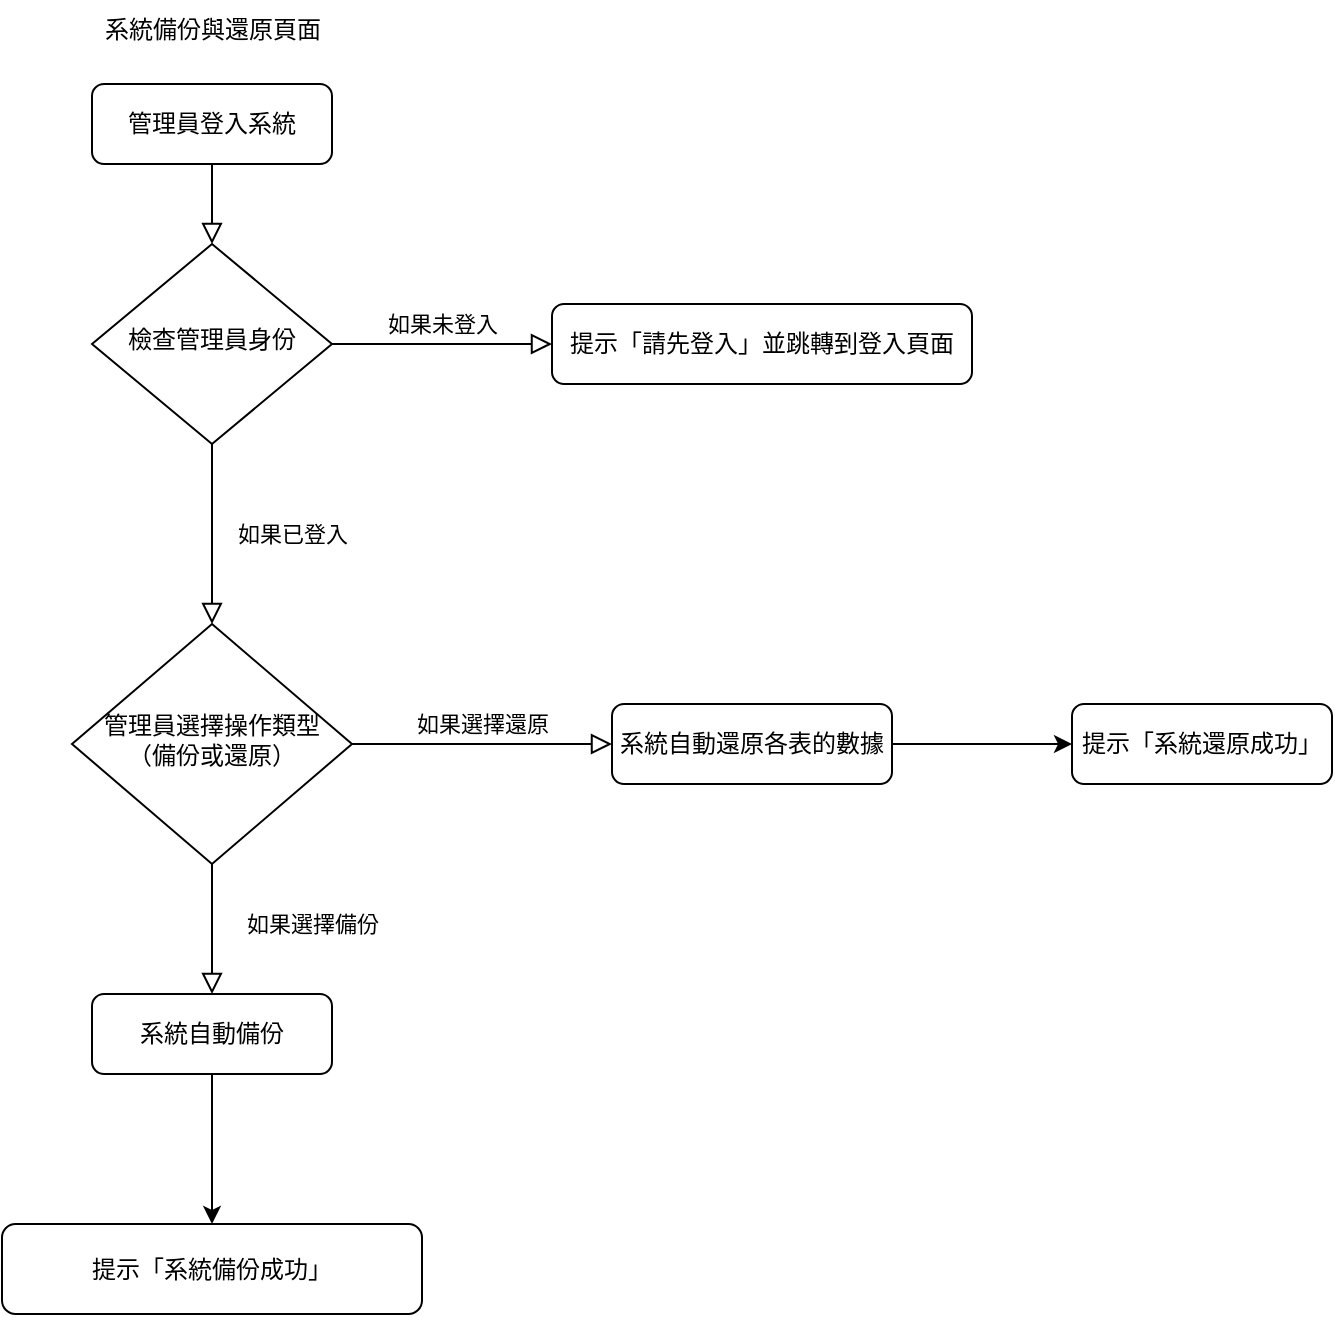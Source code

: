 <mxfile version="24.7.16">
  <diagram name="第 1 页" id="-uHnmDTOva2zz25R22em">
    <mxGraphModel dx="1434" dy="782" grid="1" gridSize="10" guides="1" tooltips="1" connect="1" arrows="1" fold="1" page="1" pageScale="1" pageWidth="827" pageHeight="1169" math="0" shadow="0">
      <root>
        <mxCell id="0" />
        <mxCell id="1" parent="0" />
        <mxCell id="cMP3lkTp0bEfaP1zzsJy-1" value="&lt;div&gt;如果選擇備份&lt;/div&gt;" style="rounded=0;html=1;jettySize=auto;orthogonalLoop=1;fontSize=11;endArrow=block;endFill=0;endSize=8;strokeWidth=1;shadow=0;labelBackgroundColor=none;edgeStyle=orthogonalEdgeStyle;" edge="1" parent="1" source="cMP3lkTp0bEfaP1zzsJy-3" target="cMP3lkTp0bEfaP1zzsJy-5">
          <mxGeometry x="-0.077" y="50" relative="1" as="geometry">
            <mxPoint as="offset" />
          </mxGeometry>
        </mxCell>
        <mxCell id="cMP3lkTp0bEfaP1zzsJy-2" value="&lt;div&gt;如果選擇還原&lt;/div&gt;" style="edgeStyle=orthogonalEdgeStyle;rounded=0;html=1;jettySize=auto;orthogonalLoop=1;fontSize=11;endArrow=block;endFill=0;endSize=8;strokeWidth=1;shadow=0;labelBackgroundColor=none;" edge="1" parent="1" source="cMP3lkTp0bEfaP1zzsJy-3" target="cMP3lkTp0bEfaP1zzsJy-6">
          <mxGeometry y="10" relative="1" as="geometry">
            <mxPoint as="offset" />
          </mxGeometry>
        </mxCell>
        <mxCell id="cMP3lkTp0bEfaP1zzsJy-3" value="&lt;div&gt;管理員選擇操作類型&lt;/div&gt;&lt;div&gt;（備份或還原）&lt;/div&gt;" style="rhombus;whiteSpace=wrap;html=1;shadow=0;fontFamily=Helvetica;fontSize=12;align=center;strokeWidth=1;spacing=6;spacingTop=-4;" vertex="1" parent="1">
          <mxGeometry x="150" y="350" width="140" height="120" as="geometry" />
        </mxCell>
        <mxCell id="cMP3lkTp0bEfaP1zzsJy-4" value="" style="edgeStyle=orthogonalEdgeStyle;rounded=0;orthogonalLoop=1;jettySize=auto;html=1;" edge="1" parent="1" source="cMP3lkTp0bEfaP1zzsJy-5" target="cMP3lkTp0bEfaP1zzsJy-16">
          <mxGeometry relative="1" as="geometry" />
        </mxCell>
        <mxCell id="cMP3lkTp0bEfaP1zzsJy-5" value="&lt;div&gt;系統自動備份&lt;/div&gt;" style="rounded=1;whiteSpace=wrap;html=1;fontSize=12;glass=0;strokeWidth=1;shadow=0;" vertex="1" parent="1">
          <mxGeometry x="160" y="535" width="120" height="40" as="geometry" />
        </mxCell>
        <mxCell id="cMP3lkTp0bEfaP1zzsJy-18" value="" style="edgeStyle=orthogonalEdgeStyle;rounded=0;orthogonalLoop=1;jettySize=auto;html=1;" edge="1" parent="1" source="cMP3lkTp0bEfaP1zzsJy-6" target="cMP3lkTp0bEfaP1zzsJy-17">
          <mxGeometry relative="1" as="geometry" />
        </mxCell>
        <mxCell id="cMP3lkTp0bEfaP1zzsJy-6" value="&lt;div&gt;系統自動還原各表的數據&lt;/div&gt;" style="rounded=1;whiteSpace=wrap;html=1;fontSize=12;glass=0;strokeWidth=1;shadow=0;" vertex="1" parent="1">
          <mxGeometry x="420" y="390" width="140" height="40" as="geometry" />
        </mxCell>
        <mxCell id="cMP3lkTp0bEfaP1zzsJy-7" value="&lt;div&gt;系統備份與還原頁面&lt;/div&gt;" style="text;html=1;align=center;verticalAlign=middle;resizable=0;points=[];autosize=1;strokeColor=none;fillColor=none;" vertex="1" parent="1">
          <mxGeometry x="155" y="38" width="130" height="30" as="geometry" />
        </mxCell>
        <mxCell id="cMP3lkTp0bEfaP1zzsJy-8" value="" style="rounded=0;html=1;jettySize=auto;orthogonalLoop=1;fontSize=11;endArrow=block;endFill=0;endSize=8;strokeWidth=1;shadow=0;labelBackgroundColor=none;edgeStyle=orthogonalEdgeStyle;" edge="1" parent="1" source="cMP3lkTp0bEfaP1zzsJy-9" target="cMP3lkTp0bEfaP1zzsJy-12">
          <mxGeometry relative="1" as="geometry" />
        </mxCell>
        <mxCell id="cMP3lkTp0bEfaP1zzsJy-9" value="&lt;div&gt;管理員登入系統&lt;/div&gt;" style="rounded=1;whiteSpace=wrap;html=1;fontSize=12;glass=0;strokeWidth=1;shadow=0;" vertex="1" parent="1">
          <mxGeometry x="160" y="80" width="120" height="40" as="geometry" />
        </mxCell>
        <mxCell id="cMP3lkTp0bEfaP1zzsJy-10" value="&lt;div&gt;如果已登入&lt;/div&gt;" style="rounded=0;html=1;jettySize=auto;orthogonalLoop=1;fontSize=11;endArrow=block;endFill=0;endSize=8;strokeWidth=1;shadow=0;labelBackgroundColor=none;edgeStyle=orthogonalEdgeStyle;exitX=0.5;exitY=1;exitDx=0;exitDy=0;entryX=0.5;entryY=0;entryDx=0;entryDy=0;" edge="1" parent="1" source="cMP3lkTp0bEfaP1zzsJy-12" target="cMP3lkTp0bEfaP1zzsJy-3">
          <mxGeometry y="40" relative="1" as="geometry">
            <mxPoint as="offset" />
            <mxPoint x="220" y="340" as="targetPoint" />
            <mxPoint x="220" y="300" as="sourcePoint" />
          </mxGeometry>
        </mxCell>
        <mxCell id="cMP3lkTp0bEfaP1zzsJy-11" value="&lt;div&gt;如果未登入&lt;/div&gt;" style="edgeStyle=orthogonalEdgeStyle;rounded=0;html=1;jettySize=auto;orthogonalLoop=1;fontSize=11;endArrow=block;endFill=0;endSize=8;strokeWidth=1;shadow=0;labelBackgroundColor=none;" edge="1" parent="1" source="cMP3lkTp0bEfaP1zzsJy-12" target="cMP3lkTp0bEfaP1zzsJy-13">
          <mxGeometry y="10" relative="1" as="geometry">
            <mxPoint as="offset" />
          </mxGeometry>
        </mxCell>
        <mxCell id="cMP3lkTp0bEfaP1zzsJy-12" value="&lt;div&gt;檢查管理員身份&lt;/div&gt;" style="rhombus;whiteSpace=wrap;html=1;shadow=0;fontFamily=Helvetica;fontSize=12;align=center;strokeWidth=1;spacing=6;spacingTop=-4;" vertex="1" parent="1">
          <mxGeometry x="160" y="160" width="120" height="100" as="geometry" />
        </mxCell>
        <mxCell id="cMP3lkTp0bEfaP1zzsJy-13" value="&lt;div&gt;提示「請先登入」並跳轉到登入頁面&lt;/div&gt;" style="rounded=1;whiteSpace=wrap;html=1;fontSize=12;glass=0;strokeWidth=1;shadow=0;" vertex="1" parent="1">
          <mxGeometry x="390" y="190" width="210" height="40" as="geometry" />
        </mxCell>
        <mxCell id="cMP3lkTp0bEfaP1zzsJy-16" value="&lt;div&gt;提示「系統備份成功」&lt;/div&gt;" style="rounded=1;whiteSpace=wrap;html=1;glass=0;strokeWidth=1;shadow=0;" vertex="1" parent="1">
          <mxGeometry x="115" y="650" width="210" height="45" as="geometry" />
        </mxCell>
        <mxCell id="cMP3lkTp0bEfaP1zzsJy-17" value="&lt;div&gt;提示「系統還原成功」&lt;/div&gt;" style="rounded=1;whiteSpace=wrap;html=1;glass=0;strokeWidth=1;shadow=0;" vertex="1" parent="1">
          <mxGeometry x="650" y="390" width="130" height="40" as="geometry" />
        </mxCell>
      </root>
    </mxGraphModel>
  </diagram>
</mxfile>
